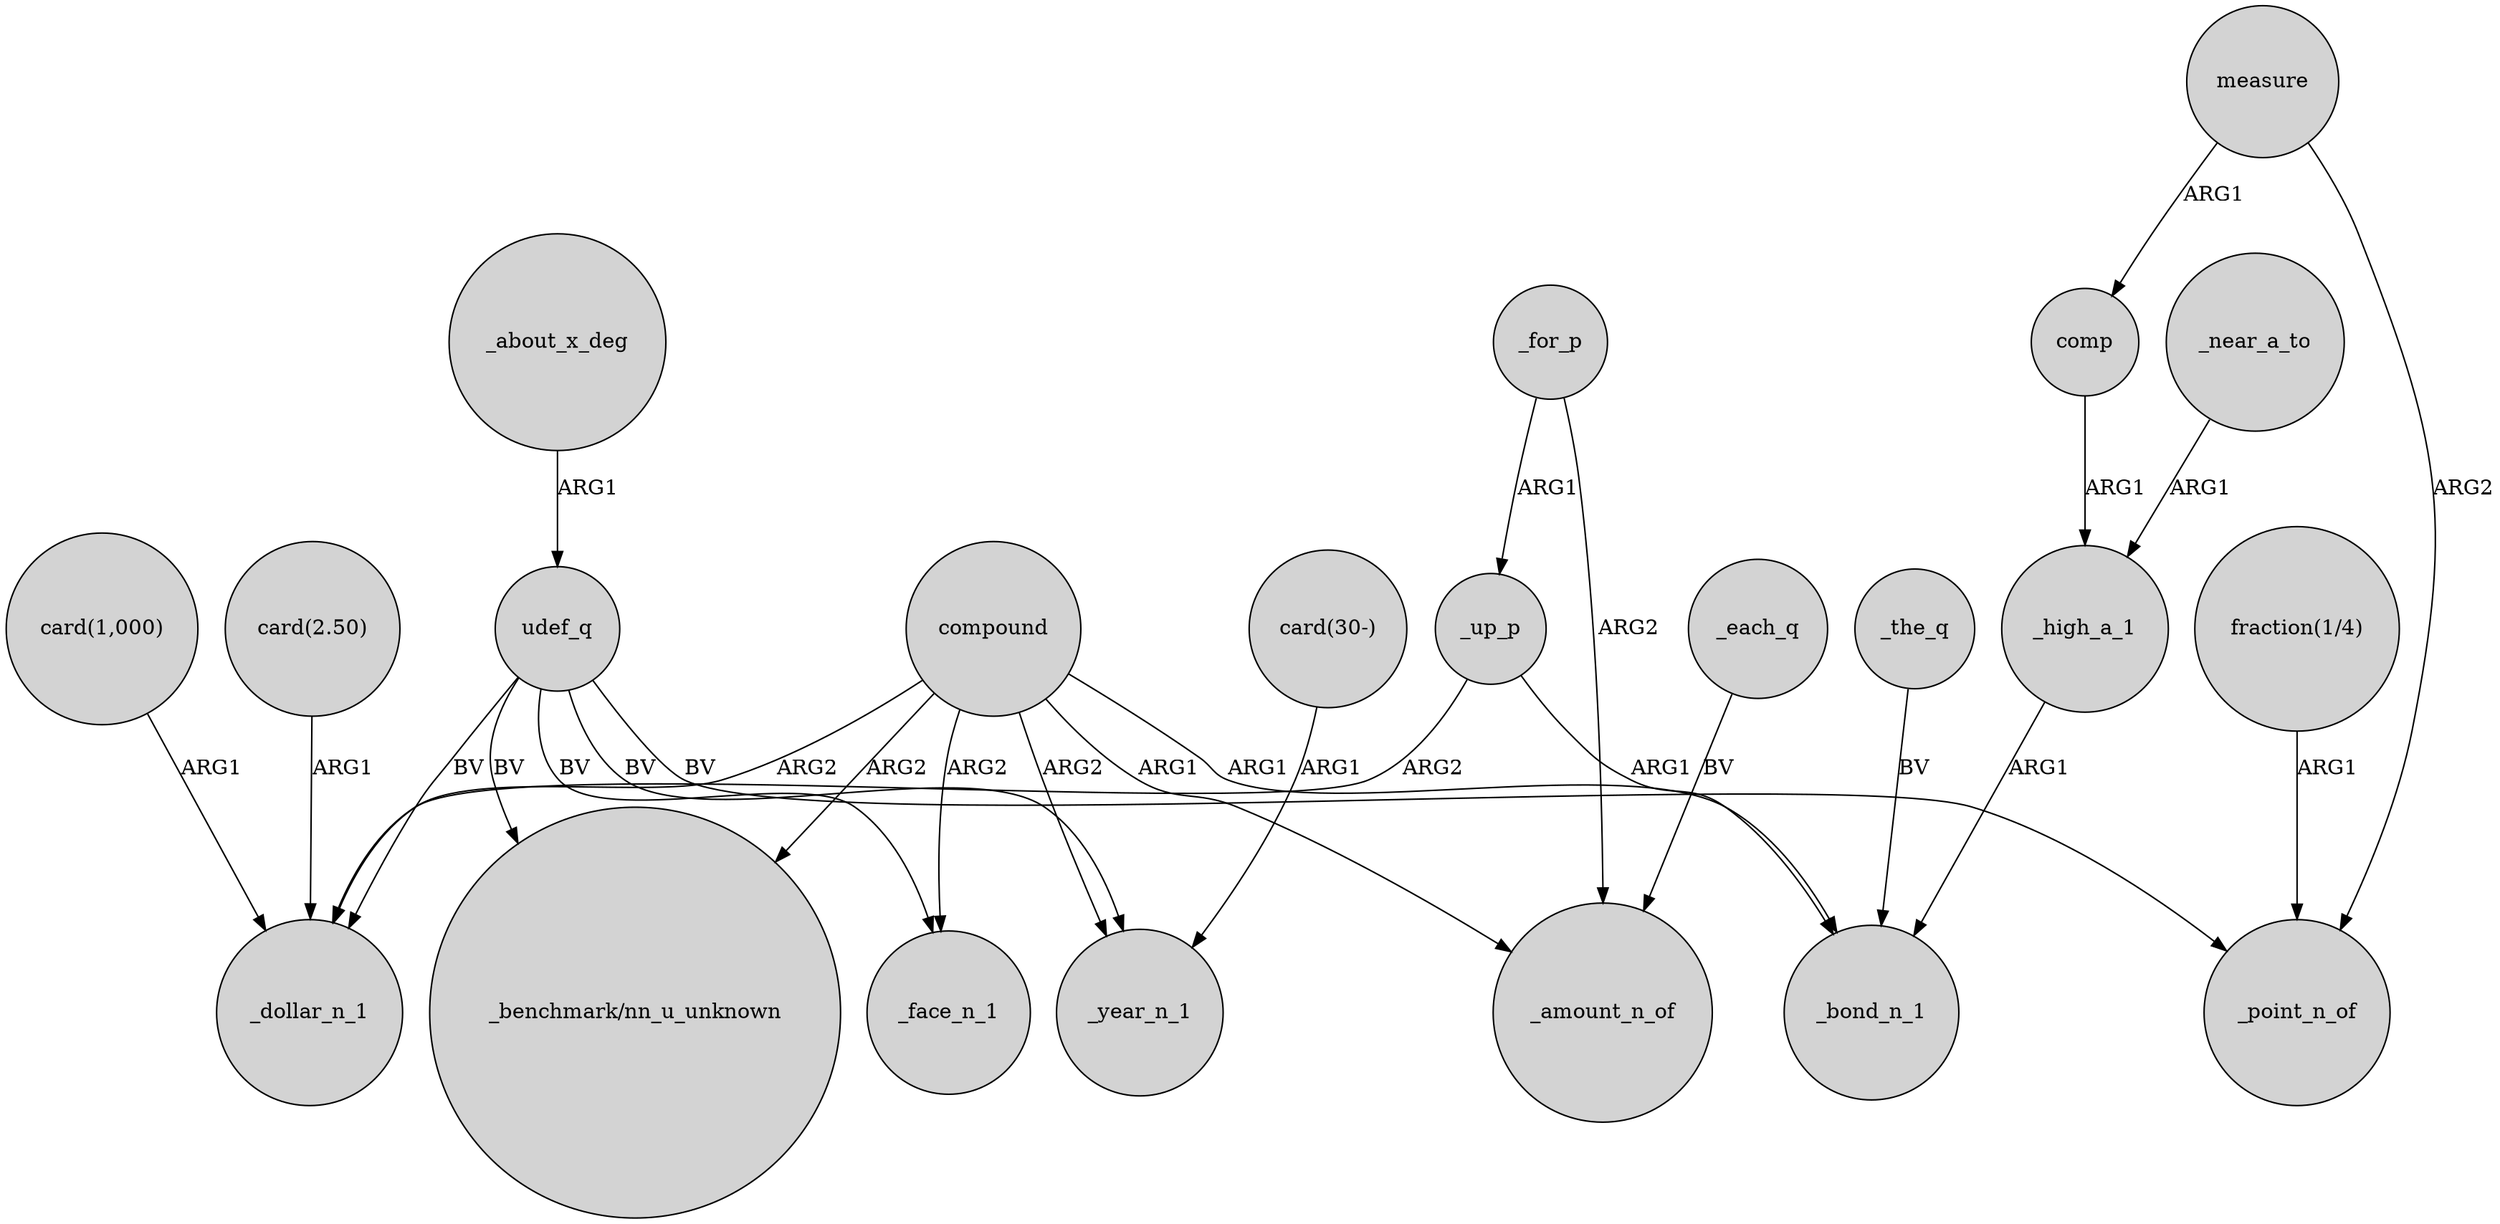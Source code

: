 digraph {
	node [shape=circle style=filled]
	udef_q -> _face_n_1 [label=BV]
	compound -> _face_n_1 [label=ARG2]
	_up_p -> _dollar_n_1 [label=ARG2]
	compound -> _bond_n_1 [label=ARG1]
	_each_q -> _amount_n_of [label=BV]
	"card(30-)" -> _year_n_1 [label=ARG1]
	measure -> comp [label=ARG1]
	comp -> _high_a_1 [label=ARG1]
	udef_q -> "_benchmark/nn_u_unknown" [label=BV]
	_about_x_deg -> udef_q [label=ARG1]
	"card(1,000)" -> _dollar_n_1 [label=ARG1]
	_up_p -> _bond_n_1 [label=ARG1]
	compound -> _amount_n_of [label=ARG1]
	compound -> "_benchmark/nn_u_unknown" [label=ARG2]
	_the_q -> _bond_n_1 [label=BV]
	_near_a_to -> _high_a_1 [label=ARG1]
	"fraction(1/4)" -> _point_n_of [label=ARG1]
	compound -> _year_n_1 [label=ARG2]
	udef_q -> _year_n_1 [label=BV]
	_for_p -> _amount_n_of [label=ARG2]
	_high_a_1 -> _bond_n_1 [label=ARG1]
	compound -> _dollar_n_1 [label=ARG2]
	"card(2.50)" -> _dollar_n_1 [label=ARG1]
	_for_p -> _up_p [label=ARG1]
	udef_q -> _dollar_n_1 [label=BV]
	measure -> _point_n_of [label=ARG2]
	udef_q -> _point_n_of [label=BV]
}
